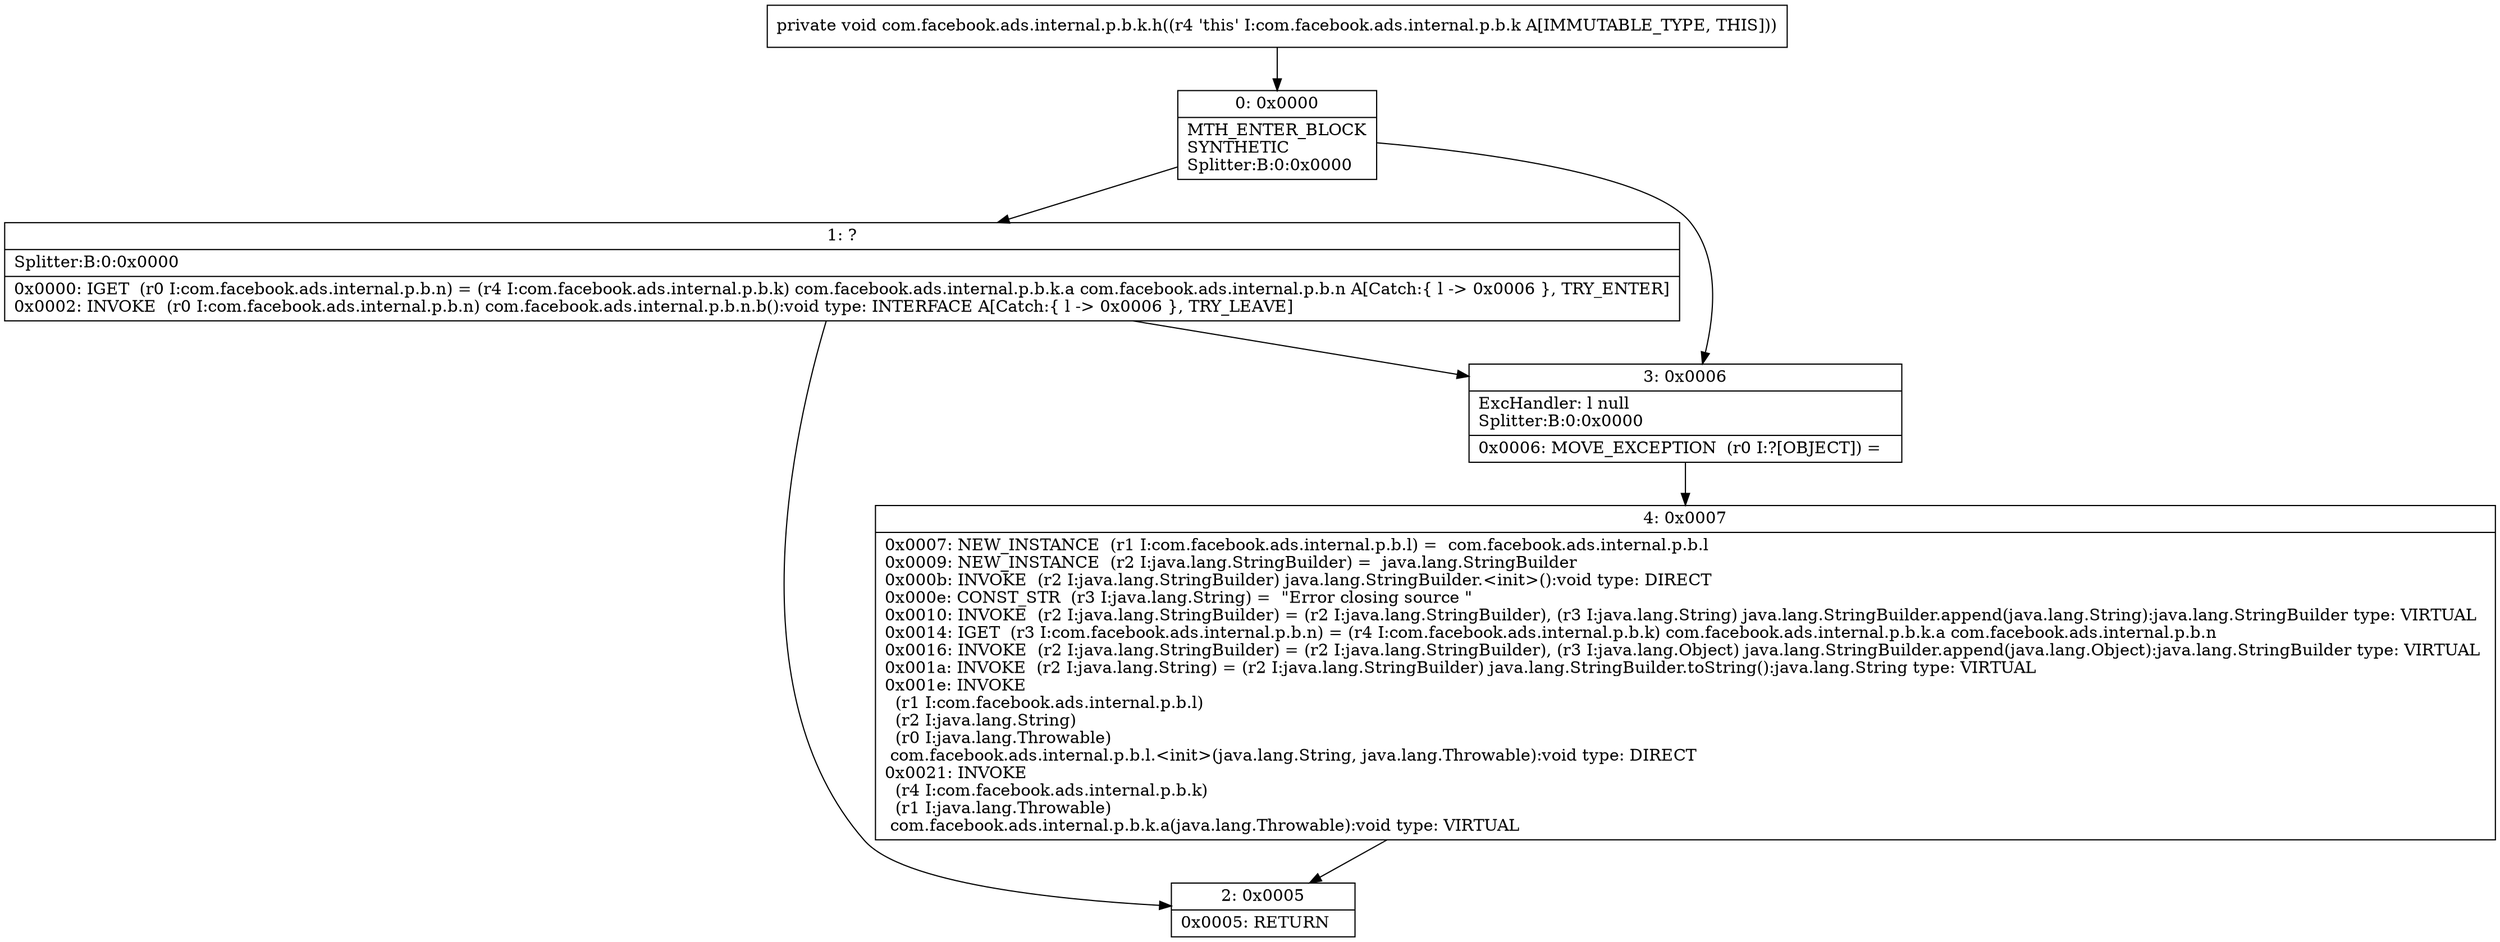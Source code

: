 digraph "CFG forcom.facebook.ads.internal.p.b.k.h()V" {
Node_0 [shape=record,label="{0\:\ 0x0000|MTH_ENTER_BLOCK\lSYNTHETIC\lSplitter:B:0:0x0000\l}"];
Node_1 [shape=record,label="{1\:\ ?|Splitter:B:0:0x0000\l|0x0000: IGET  (r0 I:com.facebook.ads.internal.p.b.n) = (r4 I:com.facebook.ads.internal.p.b.k) com.facebook.ads.internal.p.b.k.a com.facebook.ads.internal.p.b.n A[Catch:\{ l \-\> 0x0006 \}, TRY_ENTER]\l0x0002: INVOKE  (r0 I:com.facebook.ads.internal.p.b.n) com.facebook.ads.internal.p.b.n.b():void type: INTERFACE A[Catch:\{ l \-\> 0x0006 \}, TRY_LEAVE]\l}"];
Node_2 [shape=record,label="{2\:\ 0x0005|0x0005: RETURN   \l}"];
Node_3 [shape=record,label="{3\:\ 0x0006|ExcHandler: l null\lSplitter:B:0:0x0000\l|0x0006: MOVE_EXCEPTION  (r0 I:?[OBJECT]) =  \l}"];
Node_4 [shape=record,label="{4\:\ 0x0007|0x0007: NEW_INSTANCE  (r1 I:com.facebook.ads.internal.p.b.l) =  com.facebook.ads.internal.p.b.l \l0x0009: NEW_INSTANCE  (r2 I:java.lang.StringBuilder) =  java.lang.StringBuilder \l0x000b: INVOKE  (r2 I:java.lang.StringBuilder) java.lang.StringBuilder.\<init\>():void type: DIRECT \l0x000e: CONST_STR  (r3 I:java.lang.String) =  \"Error closing source \" \l0x0010: INVOKE  (r2 I:java.lang.StringBuilder) = (r2 I:java.lang.StringBuilder), (r3 I:java.lang.String) java.lang.StringBuilder.append(java.lang.String):java.lang.StringBuilder type: VIRTUAL \l0x0014: IGET  (r3 I:com.facebook.ads.internal.p.b.n) = (r4 I:com.facebook.ads.internal.p.b.k) com.facebook.ads.internal.p.b.k.a com.facebook.ads.internal.p.b.n \l0x0016: INVOKE  (r2 I:java.lang.StringBuilder) = (r2 I:java.lang.StringBuilder), (r3 I:java.lang.Object) java.lang.StringBuilder.append(java.lang.Object):java.lang.StringBuilder type: VIRTUAL \l0x001a: INVOKE  (r2 I:java.lang.String) = (r2 I:java.lang.StringBuilder) java.lang.StringBuilder.toString():java.lang.String type: VIRTUAL \l0x001e: INVOKE  \l  (r1 I:com.facebook.ads.internal.p.b.l)\l  (r2 I:java.lang.String)\l  (r0 I:java.lang.Throwable)\l com.facebook.ads.internal.p.b.l.\<init\>(java.lang.String, java.lang.Throwable):void type: DIRECT \l0x0021: INVOKE  \l  (r4 I:com.facebook.ads.internal.p.b.k)\l  (r1 I:java.lang.Throwable)\l com.facebook.ads.internal.p.b.k.a(java.lang.Throwable):void type: VIRTUAL \l}"];
MethodNode[shape=record,label="{private void com.facebook.ads.internal.p.b.k.h((r4 'this' I:com.facebook.ads.internal.p.b.k A[IMMUTABLE_TYPE, THIS])) }"];
MethodNode -> Node_0;
Node_0 -> Node_1;
Node_0 -> Node_3;
Node_1 -> Node_2;
Node_1 -> Node_3;
Node_3 -> Node_4;
Node_4 -> Node_2;
}


